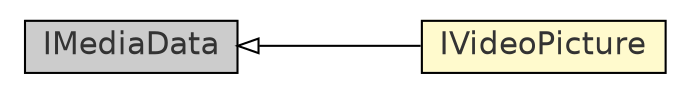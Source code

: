 #!/usr/local/bin/dot
#
# Class diagram 
# Generated by UmlGraph version 4.8 (http://www.spinellis.gr/sw/umlgraph)
#

digraph G {
	edge [fontname="Helvetica",fontsize=10,labelfontname="Helvetica",labelfontsize=10];
	node [fontname="Helvetica",fontsize=10,shape=plaintext];
	rankdir=LR;
	ranksep=1;
	// com.xuggle.xuggler.IMediaData
	c11560 [label=<<table border="0" cellborder="1" cellspacing="0" cellpadding="2" port="p" bgcolor="grey80" href="./IMediaData.html">
		<tr><td><table border="0" cellspacing="0" cellpadding="1">
			<tr><td> IMediaData </td></tr>
		</table></td></tr>
		</table>>, fontname="Helvetica", fontcolor="grey20", fontsize=15.0];
	// com.xuggle.xuggler.IVideoPicture
	c11588 [label=<<table border="0" cellborder="1" cellspacing="0" cellpadding="2" port="p" bgcolor="lemonChiffon" href="./IVideoPicture.html">
		<tr><td><table border="0" cellspacing="0" cellpadding="1">
			<tr><td> IVideoPicture </td></tr>
		</table></td></tr>
		</table>>, fontname="Helvetica", fontcolor="grey20", fontsize=15.0];
	//com.xuggle.xuggler.IVideoPicture extends com.xuggle.xuggler.IMediaData
	c11560:p -> c11588:p [dir=back,arrowtail=empty];
}

